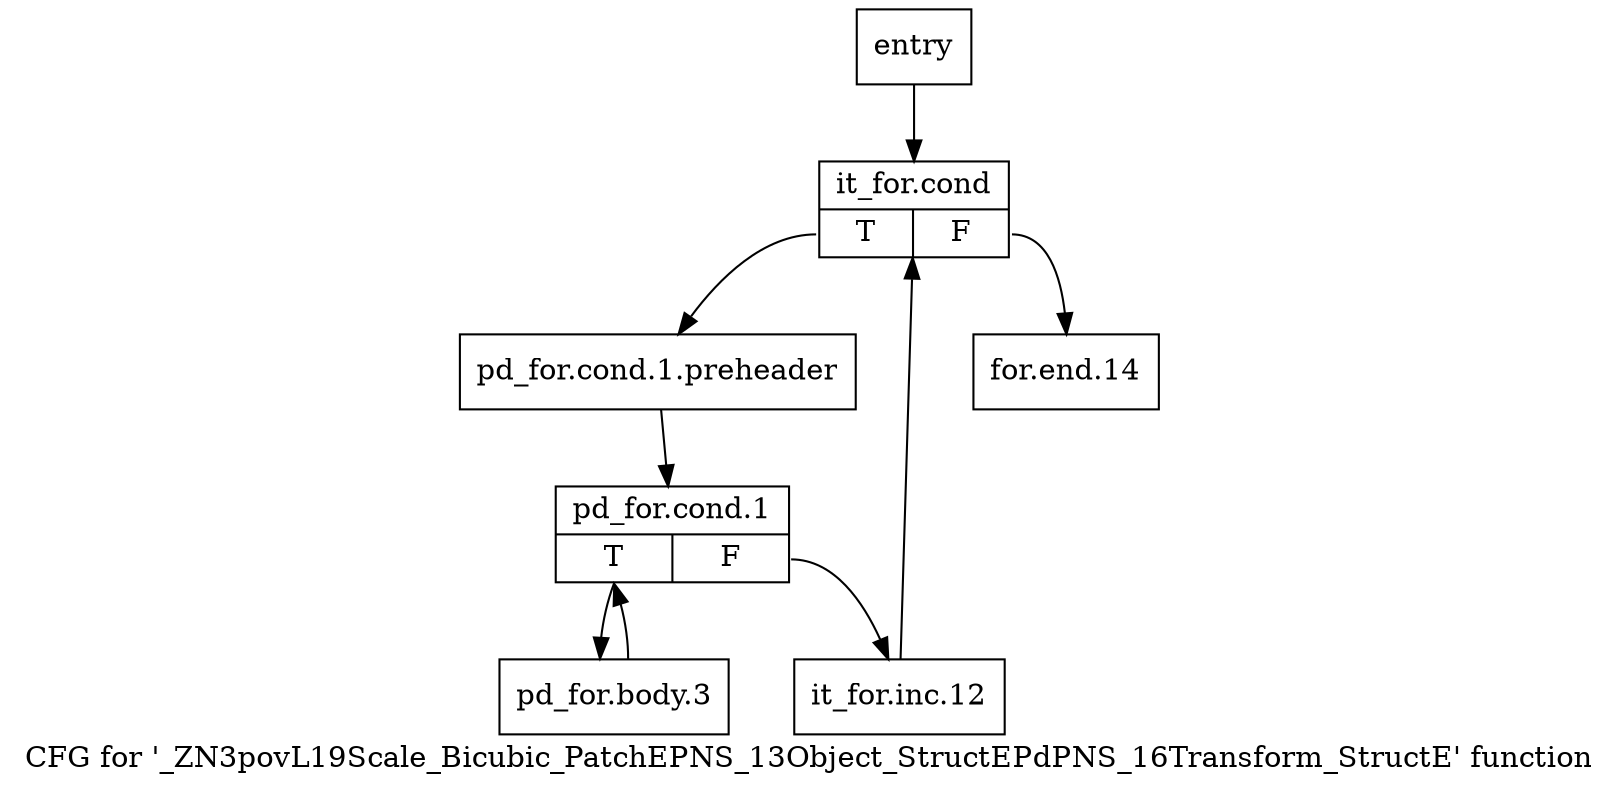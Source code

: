 digraph "CFG for '_ZN3povL19Scale_Bicubic_PatchEPNS_13Object_StructEPdPNS_16Transform_StructE' function" {
	label="CFG for '_ZN3povL19Scale_Bicubic_PatchEPNS_13Object_StructEPdPNS_16Transform_StructE' function";

	Node0xd03c10 [shape=record,label="{entry}"];
	Node0xd03c10 -> Node0xd03c60;
	Node0xd03c60 [shape=record,label="{it_for.cond|{<s0>T|<s1>F}}"];
	Node0xd03c60:s0 -> Node0xd03cb0;
	Node0xd03c60:s1 -> Node0xd03df0;
	Node0xd03cb0 [shape=record,label="{pd_for.cond.1.preheader}"];
	Node0xd03cb0 -> Node0xd03d00;
	Node0xd03d00 [shape=record,label="{pd_for.cond.1|{<s0>T|<s1>F}}"];
	Node0xd03d00:s0 -> Node0xd03d50;
	Node0xd03d00:s1 -> Node0xd03da0;
	Node0xd03d50 [shape=record,label="{pd_for.body.3}"];
	Node0xd03d50 -> Node0xd03d00;
	Node0xd03da0 [shape=record,label="{it_for.inc.12}"];
	Node0xd03da0 -> Node0xd03c60;
	Node0xd03df0 [shape=record,label="{for.end.14}"];
}
